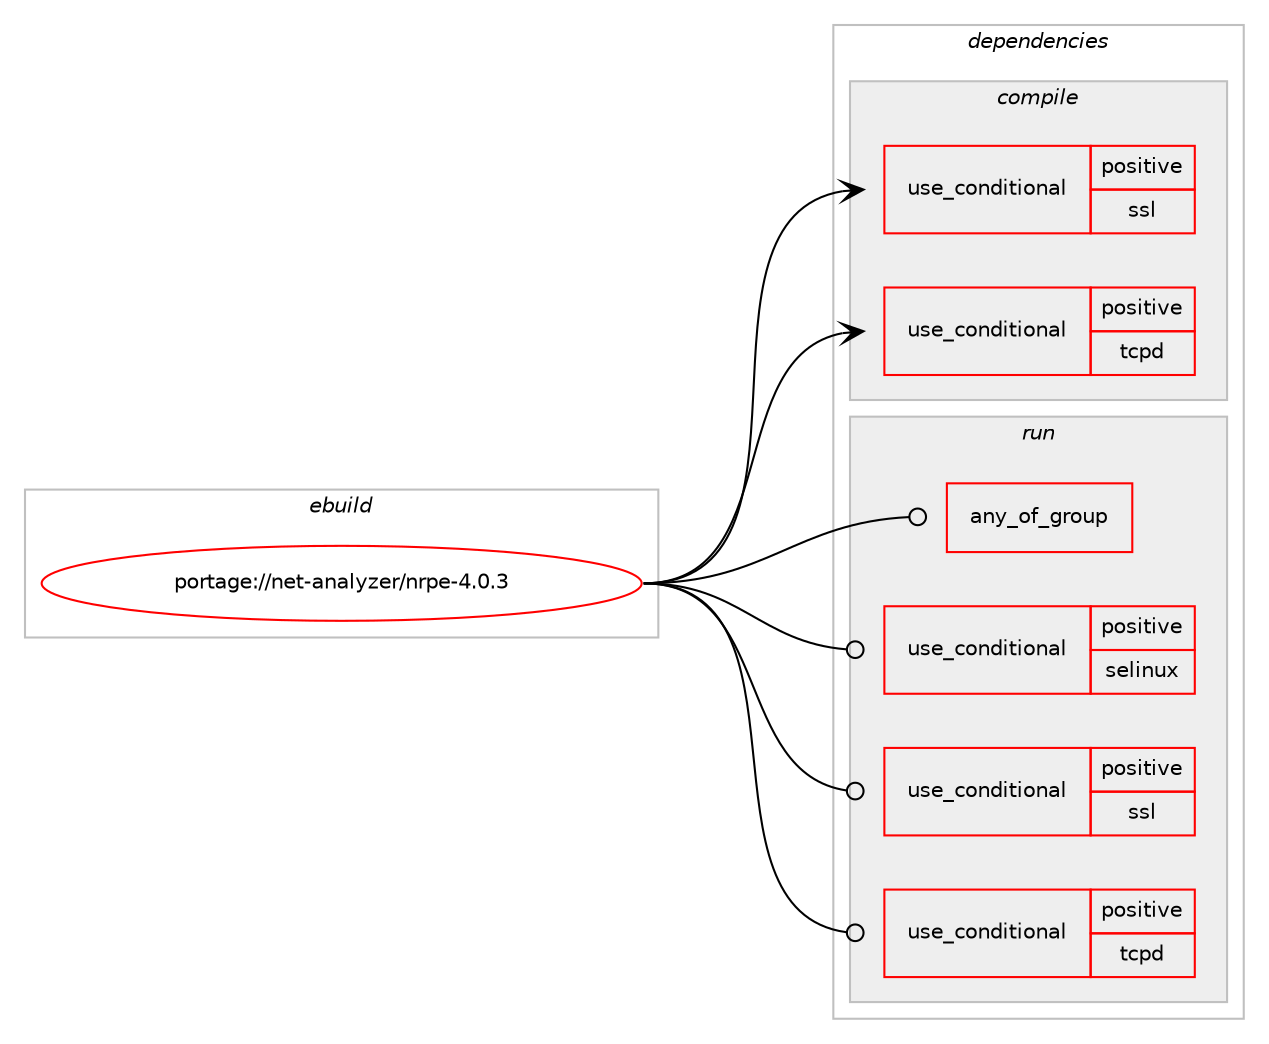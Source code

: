 digraph prolog {

# *************
# Graph options
# *************

newrank=true;
concentrate=true;
compound=true;
graph [rankdir=LR,fontname=Helvetica,fontsize=10,ranksep=1.5];#, ranksep=2.5, nodesep=0.2];
edge  [arrowhead=vee];
node  [fontname=Helvetica,fontsize=10];

# **********
# The ebuild
# **********

subgraph cluster_leftcol {
color=gray;
rank=same;
label=<<i>ebuild</i>>;
id [label="portage://net-analyzer/nrpe-4.0.3", color=red, width=4, href="../net-analyzer/nrpe-4.0.3.svg"];
}

# ****************
# The dependencies
# ****************

subgraph cluster_midcol {
color=gray;
label=<<i>dependencies</i>>;
subgraph cluster_compile {
fillcolor="#eeeeee";
style=filled;
label=<<i>compile</i>>;
subgraph cond85549 {
dependency174543 [label=<<TABLE BORDER="0" CELLBORDER="1" CELLSPACING="0" CELLPADDING="4"><TR><TD ROWSPAN="3" CELLPADDING="10">use_conditional</TD></TR><TR><TD>positive</TD></TR><TR><TD>ssl</TD></TR></TABLE>>, shape=none, color=red];
# *** BEGIN UNKNOWN DEPENDENCY TYPE (TODO) ***
# dependency174543 -> package_dependency(portage://net-analyzer/nrpe-4.0.3,install,no,dev-libs,openssl,none,[,,],any_same_slot,[])
# *** END UNKNOWN DEPENDENCY TYPE (TODO) ***

}
id:e -> dependency174543:w [weight=20,style="solid",arrowhead="vee"];
subgraph cond85550 {
dependency174544 [label=<<TABLE BORDER="0" CELLBORDER="1" CELLSPACING="0" CELLPADDING="4"><TR><TD ROWSPAN="3" CELLPADDING="10">use_conditional</TD></TR><TR><TD>positive</TD></TR><TR><TD>tcpd</TD></TR></TABLE>>, shape=none, color=red];
# *** BEGIN UNKNOWN DEPENDENCY TYPE (TODO) ***
# dependency174544 -> package_dependency(portage://net-analyzer/nrpe-4.0.3,install,no,sys-apps,tcp-wrappers,none,[,,],[],[])
# *** END UNKNOWN DEPENDENCY TYPE (TODO) ***

}
id:e -> dependency174544:w [weight=20,style="solid",arrowhead="vee"];
# *** BEGIN UNKNOWN DEPENDENCY TYPE (TODO) ***
# id -> package_dependency(portage://net-analyzer/nrpe-4.0.3,install,no,acct-group,nagios,none,[,,],[],[])
# *** END UNKNOWN DEPENDENCY TYPE (TODO) ***

# *** BEGIN UNKNOWN DEPENDENCY TYPE (TODO) ***
# id -> package_dependency(portage://net-analyzer/nrpe-4.0.3,install,no,acct-user,nagios,none,[,,],[],[])
# *** END UNKNOWN DEPENDENCY TYPE (TODO) ***

}
subgraph cluster_compileandrun {
fillcolor="#eeeeee";
style=filled;
label=<<i>compile and run</i>>;
}
subgraph cluster_run {
fillcolor="#eeeeee";
style=filled;
label=<<i>run</i>>;
subgraph any2358 {
dependency174545 [label=<<TABLE BORDER="0" CELLBORDER="1" CELLSPACING="0" CELLPADDING="4"><TR><TD CELLPADDING="10">any_of_group</TD></TR></TABLE>>, shape=none, color=red];# *** BEGIN UNKNOWN DEPENDENCY TYPE (TODO) ***
# dependency174545 -> package_dependency(portage://net-analyzer/nrpe-4.0.3,run,no,net-analyzer,nagios-plugins,none,[,,],[],[])
# *** END UNKNOWN DEPENDENCY TYPE (TODO) ***

# *** BEGIN UNKNOWN DEPENDENCY TYPE (TODO) ***
# dependency174545 -> package_dependency(portage://net-analyzer/nrpe-4.0.3,run,no,net-analyzer,monitoring-plugins,none,[,,],[],[])
# *** END UNKNOWN DEPENDENCY TYPE (TODO) ***

}
id:e -> dependency174545:w [weight=20,style="solid",arrowhead="odot"];
subgraph cond85551 {
dependency174546 [label=<<TABLE BORDER="0" CELLBORDER="1" CELLSPACING="0" CELLPADDING="4"><TR><TD ROWSPAN="3" CELLPADDING="10">use_conditional</TD></TR><TR><TD>positive</TD></TR><TR><TD>selinux</TD></TR></TABLE>>, shape=none, color=red];
# *** BEGIN UNKNOWN DEPENDENCY TYPE (TODO) ***
# dependency174546 -> package_dependency(portage://net-analyzer/nrpe-4.0.3,run,no,sec-policy,selinux-nagios,none,[,,],[],[])
# *** END UNKNOWN DEPENDENCY TYPE (TODO) ***

}
id:e -> dependency174546:w [weight=20,style="solid",arrowhead="odot"];
subgraph cond85552 {
dependency174547 [label=<<TABLE BORDER="0" CELLBORDER="1" CELLSPACING="0" CELLPADDING="4"><TR><TD ROWSPAN="3" CELLPADDING="10">use_conditional</TD></TR><TR><TD>positive</TD></TR><TR><TD>ssl</TD></TR></TABLE>>, shape=none, color=red];
# *** BEGIN UNKNOWN DEPENDENCY TYPE (TODO) ***
# dependency174547 -> package_dependency(portage://net-analyzer/nrpe-4.0.3,run,no,dev-libs,openssl,none,[,,],any_same_slot,[])
# *** END UNKNOWN DEPENDENCY TYPE (TODO) ***

}
id:e -> dependency174547:w [weight=20,style="solid",arrowhead="odot"];
subgraph cond85553 {
dependency174548 [label=<<TABLE BORDER="0" CELLBORDER="1" CELLSPACING="0" CELLPADDING="4"><TR><TD ROWSPAN="3" CELLPADDING="10">use_conditional</TD></TR><TR><TD>positive</TD></TR><TR><TD>tcpd</TD></TR></TABLE>>, shape=none, color=red];
# *** BEGIN UNKNOWN DEPENDENCY TYPE (TODO) ***
# dependency174548 -> package_dependency(portage://net-analyzer/nrpe-4.0.3,run,no,sys-apps,tcp-wrappers,none,[,,],[],[])
# *** END UNKNOWN DEPENDENCY TYPE (TODO) ***

}
id:e -> dependency174548:w [weight=20,style="solid",arrowhead="odot"];
# *** BEGIN UNKNOWN DEPENDENCY TYPE (TODO) ***
# id -> package_dependency(portage://net-analyzer/nrpe-4.0.3,run,no,acct-group,nagios,none,[,,],[],[])
# *** END UNKNOWN DEPENDENCY TYPE (TODO) ***

# *** BEGIN UNKNOWN DEPENDENCY TYPE (TODO) ***
# id -> package_dependency(portage://net-analyzer/nrpe-4.0.3,run,no,acct-user,nagios,none,[,,],[],[])
# *** END UNKNOWN DEPENDENCY TYPE (TODO) ***

}
}

# **************
# The candidates
# **************

subgraph cluster_choices {
rank=same;
color=gray;
label=<<i>candidates</i>>;

}

}
